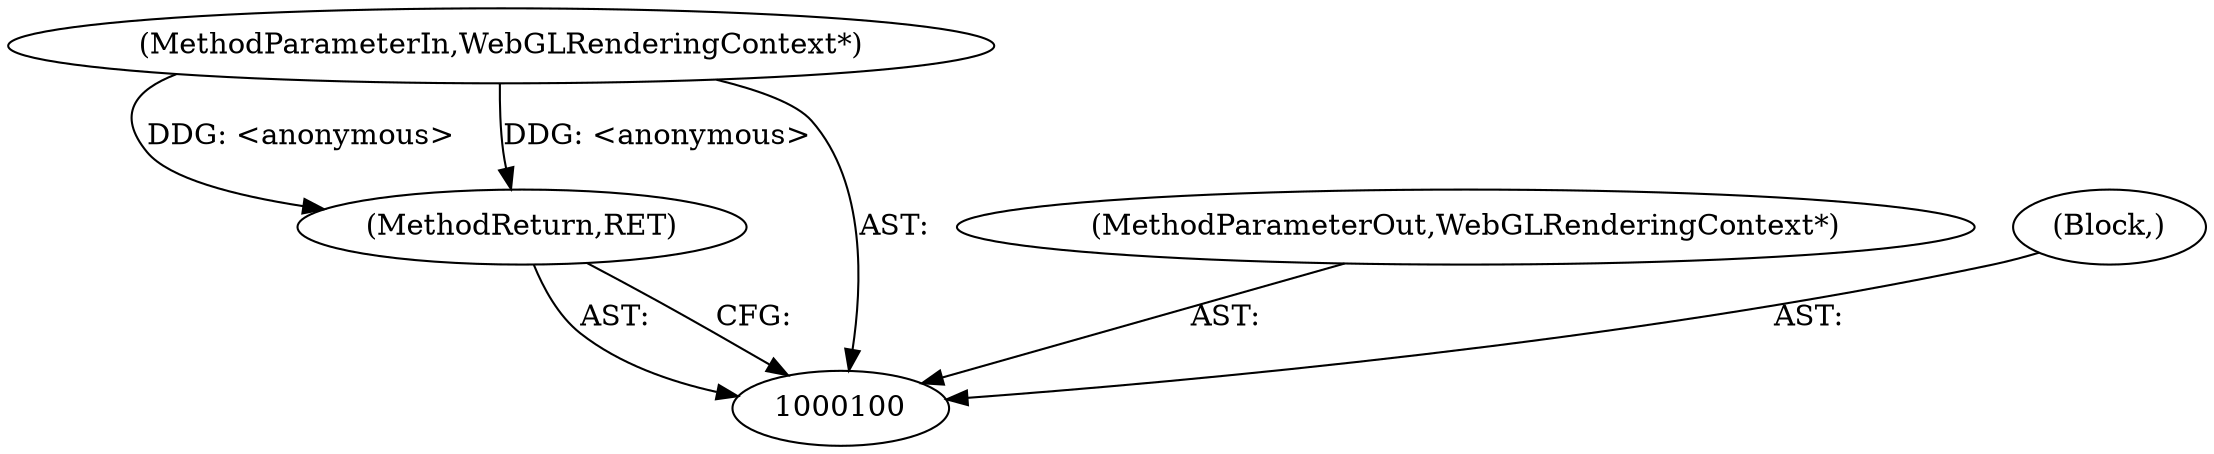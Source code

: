 digraph "0_Chrome_7d8cefdf6d0e457b7a855c9503684f1058c2a356" {
"1000103" [label="(MethodReturn,RET)"];
"1000101" [label="(MethodParameterIn,WebGLRenderingContext*)"];
"1000108" [label="(MethodParameterOut,WebGLRenderingContext*)"];
"1000102" [label="(Block,)"];
"1000103" -> "1000100"  [label="AST: "];
"1000103" -> "1000100"  [label="CFG: "];
"1000101" -> "1000103"  [label="DDG: <anonymous>"];
"1000101" -> "1000100"  [label="AST: "];
"1000101" -> "1000103"  [label="DDG: <anonymous>"];
"1000108" -> "1000100"  [label="AST: "];
"1000102" -> "1000100"  [label="AST: "];
}
